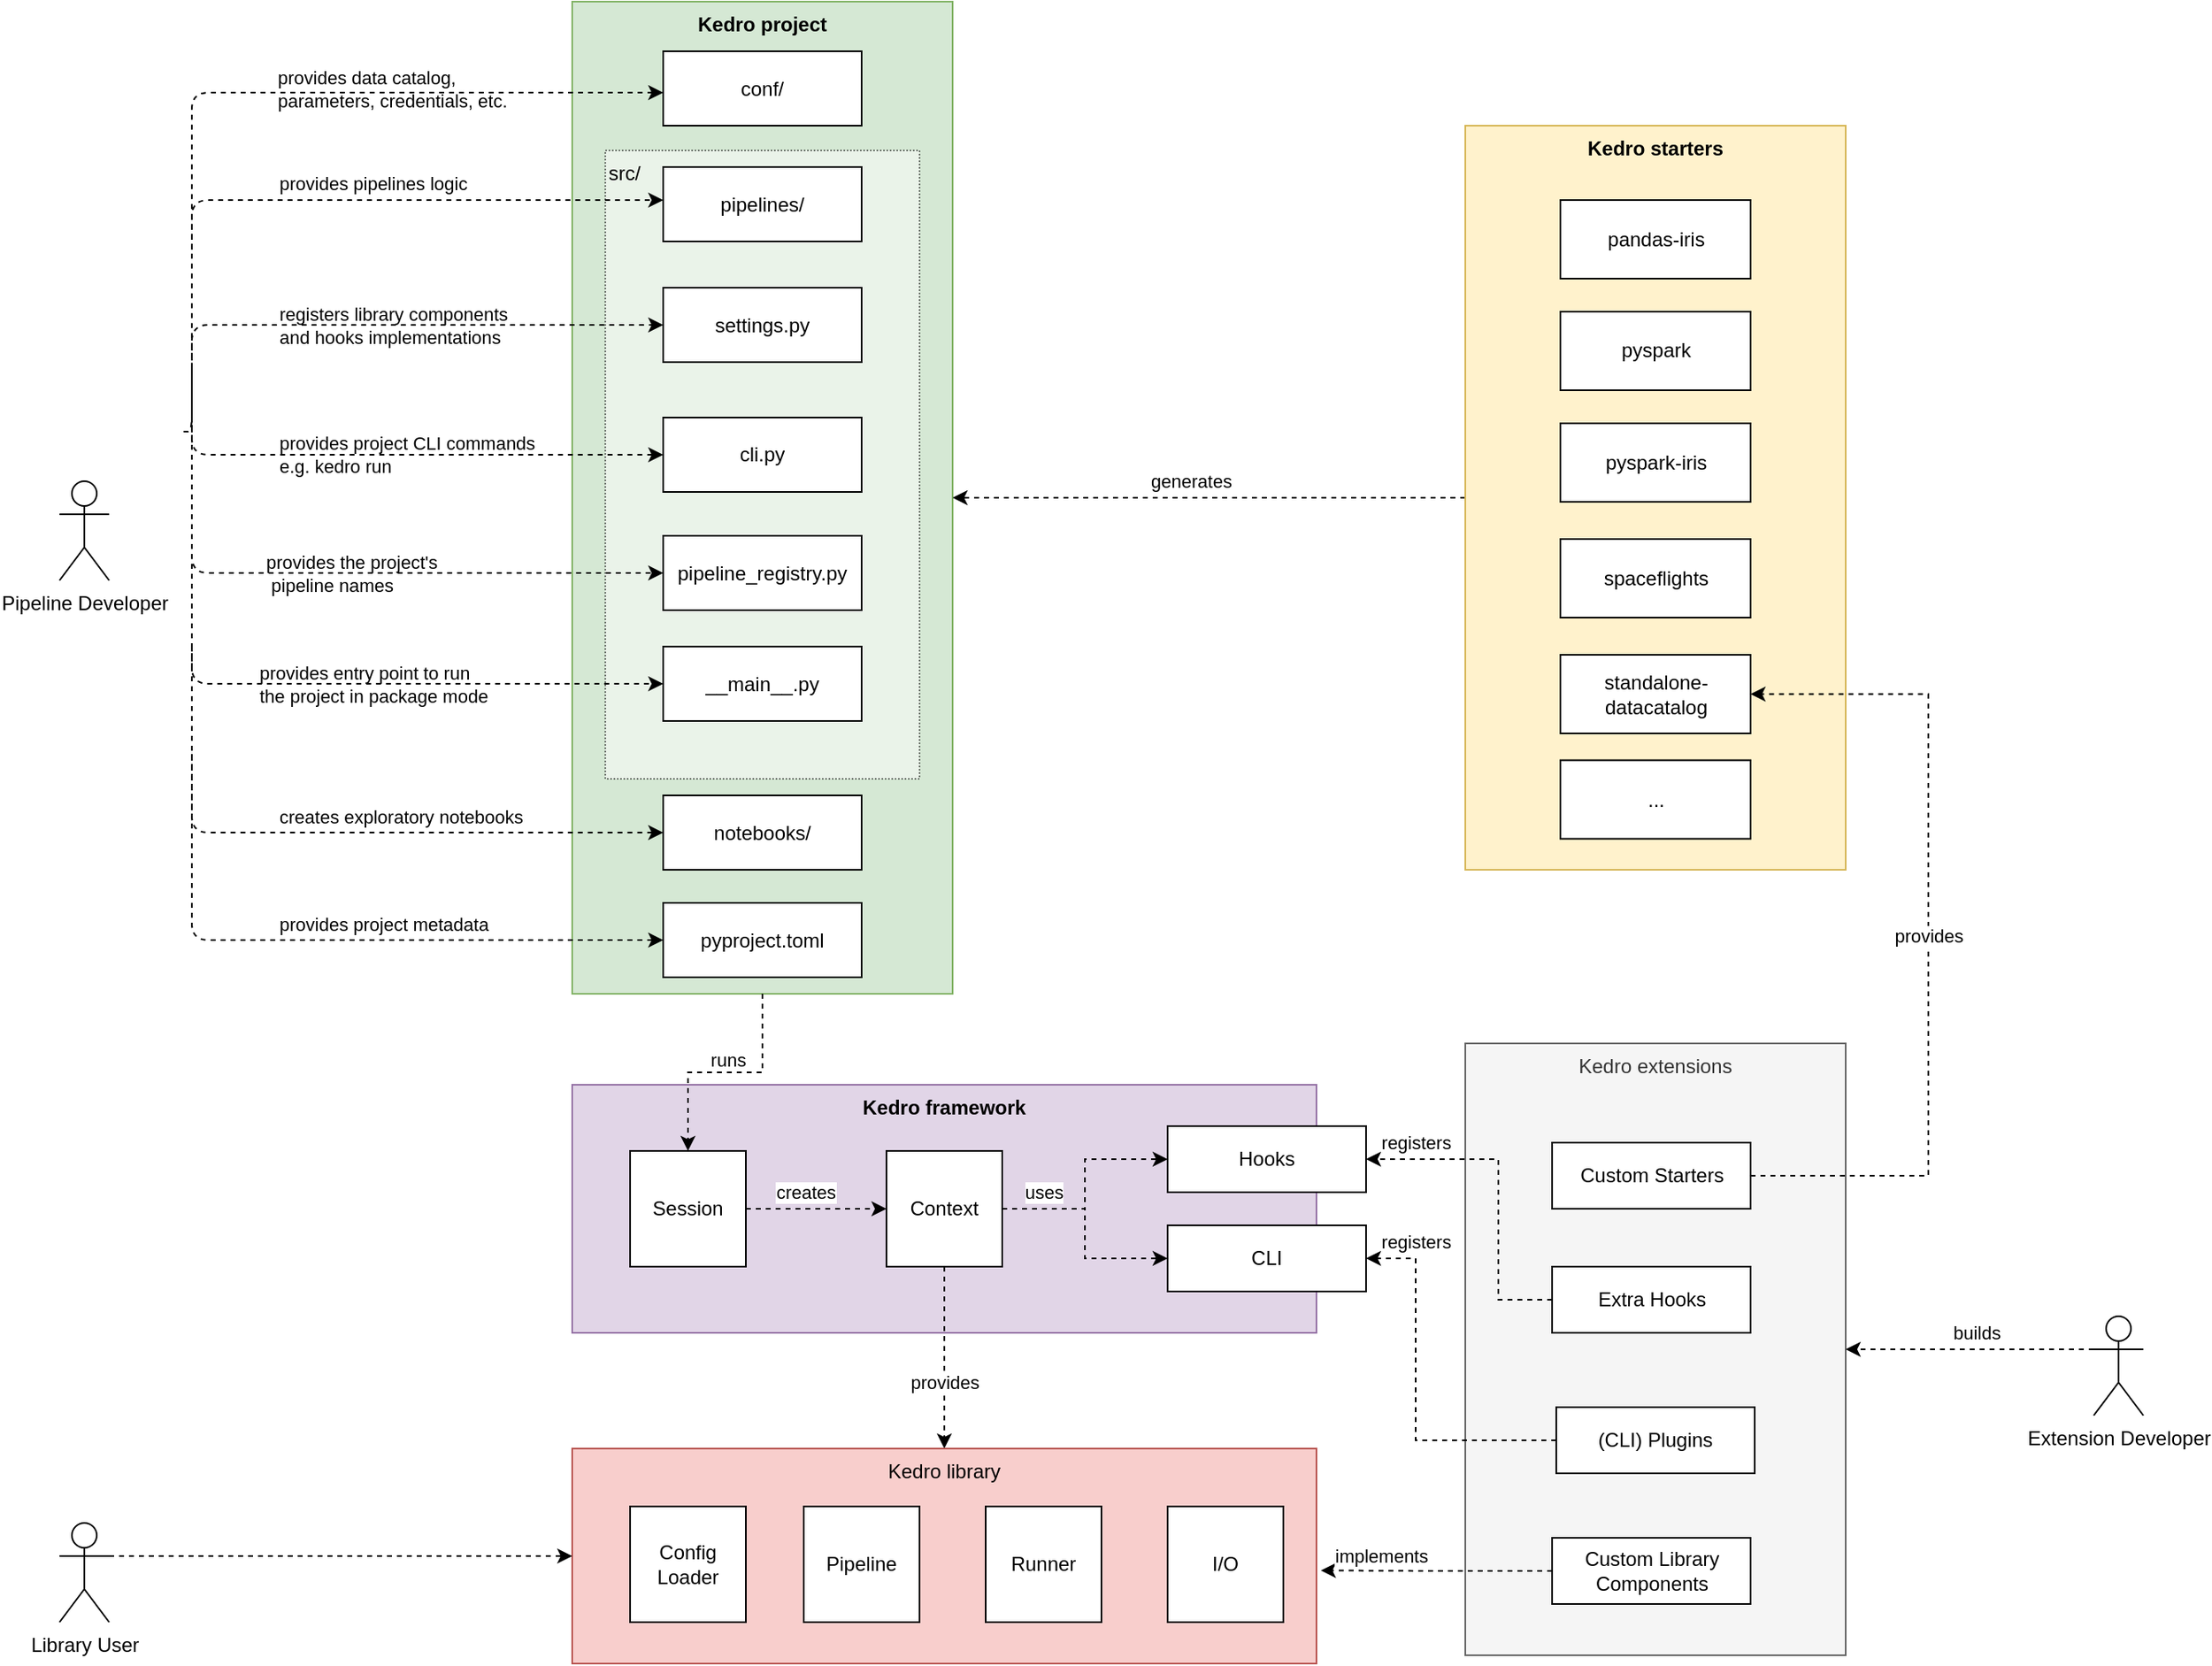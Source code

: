 <mxfile version="21.6.7" type="device">
  <diagram id="lAR1TNdJkKldSFXk2R--" name="Page-1">
    <mxGraphModel dx="1816" dy="597" grid="1" gridSize="10" guides="1" tooltips="1" connect="1" arrows="1" fold="1" page="1" pageScale="1" pageWidth="850" pageHeight="1100" math="0" shadow="0">
      <root>
        <mxCell id="0" />
        <mxCell id="1" parent="0" />
        <mxCell id="sW6pIuucetsD1QFtk8Oz-4" value="&lt;b&gt;Kedro project&lt;/b&gt;" style="rounded=0;whiteSpace=wrap;html=1;verticalAlign=top;fillColor=#d5e8d4;strokeColor=#82b366;" parent="1" vertex="1">
          <mxGeometry x="20" y="10" width="230" height="600" as="geometry" />
        </mxCell>
        <mxCell id="h_zvmKvXXmHW6Jpc9vYN-2" value="src/" style="rounded=0;whiteSpace=wrap;html=1;dashed=1;dashPattern=1 1;verticalAlign=top;align=left;labelBackgroundColor=none;opacity=50;" parent="1" vertex="1">
          <mxGeometry x="40" y="100" width="190" height="380" as="geometry" />
        </mxCell>
        <mxCell id="sW6pIuucetsD1QFtk8Oz-17" value="&lt;b&gt;Kedro framework&lt;/b&gt;" style="rounded=0;whiteSpace=wrap;html=1;verticalAlign=top;fillColor=#e1d5e7;strokeColor=#9673a6;" parent="1" vertex="1">
          <mxGeometry x="20" y="665" width="450" height="150" as="geometry" />
        </mxCell>
        <mxCell id="sW6pIuucetsD1QFtk8Oz-1" value="Pipeline Developer" style="shape=umlActor;verticalLabelPosition=bottom;verticalAlign=top;html=1;outlineConnect=0;" parent="1" vertex="1">
          <mxGeometry x="-290" y="300" width="30" height="60" as="geometry" />
        </mxCell>
        <mxCell id="8BOP4LQhE6iUcxmmY-iy-33" style="edgeStyle=orthogonalEdgeStyle;rounded=0;orthogonalLoop=1;jettySize=auto;html=1;exitX=0.5;exitY=1;exitDx=0;exitDy=0;entryX=0.5;entryY=0;entryDx=0;entryDy=0;dashed=1;" parent="1" source="sW6pIuucetsD1QFtk8Oz-4" target="sW6pIuucetsD1QFtk8Oz-23" edge="1">
          <mxGeometry relative="1" as="geometry" />
        </mxCell>
        <mxCell id="8BOP4LQhE6iUcxmmY-iy-34" value="runs" style="edgeLabel;html=1;align=center;verticalAlign=middle;resizable=0;points=[];" parent="8BOP4LQhE6iUcxmmY-iy-33" vertex="1" connectable="0">
          <mxGeometry x="-0.015" y="2" relative="1" as="geometry">
            <mxPoint y="-9.47" as="offset" />
          </mxGeometry>
        </mxCell>
        <mxCell id="sW6pIuucetsD1QFtk8Oz-5" value="conf/" style="rounded=0;whiteSpace=wrap;html=1;" parent="1" vertex="1">
          <mxGeometry x="75" y="40" width="120" height="45" as="geometry" />
        </mxCell>
        <mxCell id="sW6pIuucetsD1QFtk8Oz-15" style="edgeStyle=orthogonalEdgeStyle;rounded=0;orthogonalLoop=1;jettySize=auto;html=1;exitX=0;exitY=0.5;exitDx=0;exitDy=0;dashed=1;" parent="1" source="sW6pIuucetsD1QFtk8Oz-9" target="sW6pIuucetsD1QFtk8Oz-4" edge="1">
          <mxGeometry relative="1" as="geometry" />
        </mxCell>
        <mxCell id="sW6pIuucetsD1QFtk8Oz-16" value="generates" style="edgeLabel;html=1;align=center;verticalAlign=middle;resizable=0;points=[];" parent="sW6pIuucetsD1QFtk8Oz-15" vertex="1" connectable="0">
          <mxGeometry x="0.22" y="-1" relative="1" as="geometry">
            <mxPoint x="23" y="-9" as="offset" />
          </mxGeometry>
        </mxCell>
        <mxCell id="sW6pIuucetsD1QFtk8Oz-9" value="&lt;b&gt;Kedro starters&lt;/b&gt;" style="rounded=0;whiteSpace=wrap;html=1;verticalAlign=top;fillColor=#fff2cc;strokeColor=#d6b656;" parent="1" vertex="1">
          <mxGeometry x="560" y="85" width="230" height="450" as="geometry" />
        </mxCell>
        <mxCell id="sW6pIuucetsD1QFtk8Oz-10" value="pandas-iris" style="rounded=0;whiteSpace=wrap;html=1;" parent="1" vertex="1">
          <mxGeometry x="617.5" y="130" width="115" height="47.5" as="geometry" />
        </mxCell>
        <mxCell id="sW6pIuucetsD1QFtk8Oz-63" style="edgeStyle=orthogonalEdgeStyle;rounded=0;orthogonalLoop=1;jettySize=auto;html=1;exitX=0.5;exitY=1;exitDx=0;exitDy=0;dashed=1;" parent="1" source="sW6pIuucetsD1QFtk8Oz-21" target="sW6pIuucetsD1QFtk8Oz-29" edge="1">
          <mxGeometry relative="1" as="geometry" />
        </mxCell>
        <mxCell id="8BOP4LQhE6iUcxmmY-iy-37" style="edgeStyle=orthogonalEdgeStyle;rounded=0;orthogonalLoop=1;jettySize=auto;html=1;exitX=1;exitY=0.5;exitDx=0;exitDy=0;entryX=0;entryY=0.5;entryDx=0;entryDy=0;dashed=1;" parent="1" source="sW6pIuucetsD1QFtk8Oz-21" target="sW6pIuucetsD1QFtk8Oz-39" edge="1">
          <mxGeometry relative="1" as="geometry" />
        </mxCell>
        <mxCell id="8BOP4LQhE6iUcxmmY-iy-40" style="edgeStyle=orthogonalEdgeStyle;rounded=0;orthogonalLoop=1;jettySize=auto;html=1;exitX=1;exitY=0.5;exitDx=0;exitDy=0;entryX=0;entryY=0.5;entryDx=0;entryDy=0;dashed=1;" parent="1" source="sW6pIuucetsD1QFtk8Oz-21" target="sW6pIuucetsD1QFtk8Oz-38" edge="1">
          <mxGeometry relative="1" as="geometry" />
        </mxCell>
        <mxCell id="8BOP4LQhE6iUcxmmY-iy-41" value="uses" style="edgeLabel;html=1;align=center;verticalAlign=middle;resizable=0;points=[];" parent="8BOP4LQhE6iUcxmmY-iy-40" vertex="1" connectable="0">
          <mxGeometry x="-0.606" relative="1" as="geometry">
            <mxPoint x="-0.88" y="-10.03" as="offset" />
          </mxGeometry>
        </mxCell>
        <mxCell id="sW6pIuucetsD1QFtk8Oz-21" value="Context" style="whiteSpace=wrap;html=1;aspect=fixed;" parent="1" vertex="1">
          <mxGeometry x="210" y="705" width="70" height="70" as="geometry" />
        </mxCell>
        <mxCell id="8BOP4LQhE6iUcxmmY-iy-35" style="edgeStyle=orthogonalEdgeStyle;rounded=0;orthogonalLoop=1;jettySize=auto;html=1;exitX=1;exitY=0.5;exitDx=0;exitDy=0;dashed=1;" parent="1" source="sW6pIuucetsD1QFtk8Oz-23" target="sW6pIuucetsD1QFtk8Oz-21" edge="1">
          <mxGeometry relative="1" as="geometry" />
        </mxCell>
        <mxCell id="8BOP4LQhE6iUcxmmY-iy-36" value="creates" style="edgeLabel;html=1;align=center;verticalAlign=middle;resizable=0;points=[];" parent="8BOP4LQhE6iUcxmmY-iy-35" vertex="1" connectable="0">
          <mxGeometry x="-0.183" relative="1" as="geometry">
            <mxPoint x="0.88" y="-10" as="offset" />
          </mxGeometry>
        </mxCell>
        <mxCell id="sW6pIuucetsD1QFtk8Oz-23" value="Session" style="whiteSpace=wrap;html=1;aspect=fixed;" parent="1" vertex="1">
          <mxGeometry x="55" y="705" width="70" height="70" as="geometry" />
        </mxCell>
        <mxCell id="sW6pIuucetsD1QFtk8Oz-29" value="Kedro library" style="rounded=0;whiteSpace=wrap;html=1;verticalAlign=top;fillColor=#f8cecc;strokeColor=#b85450;" parent="1" vertex="1">
          <mxGeometry x="20" y="885" width="450" height="130" as="geometry" />
        </mxCell>
        <mxCell id="sW6pIuucetsD1QFtk8Oz-33" value="Config&lt;br&gt;Loader" style="whiteSpace=wrap;html=1;aspect=fixed;" parent="1" vertex="1">
          <mxGeometry x="55" y="920" width="70" height="70" as="geometry" />
        </mxCell>
        <mxCell id="sW6pIuucetsD1QFtk8Oz-34" value="Pipeline" style="whiteSpace=wrap;html=1;aspect=fixed;" parent="1" vertex="1">
          <mxGeometry x="160" y="920" width="70" height="70" as="geometry" />
        </mxCell>
        <mxCell id="sW6pIuucetsD1QFtk8Oz-36" value="Runner" style="whiteSpace=wrap;html=1;aspect=fixed;" parent="1" vertex="1">
          <mxGeometry x="270" y="920" width="70" height="70" as="geometry" />
        </mxCell>
        <mxCell id="sW6pIuucetsD1QFtk8Oz-37" value="I/O" style="whiteSpace=wrap;html=1;aspect=fixed;" parent="1" vertex="1">
          <mxGeometry x="380" y="920" width="70" height="70" as="geometry" />
        </mxCell>
        <mxCell id="sW6pIuucetsD1QFtk8Oz-38" value="CLI" style="rounded=0;whiteSpace=wrap;html=1;" parent="1" vertex="1">
          <mxGeometry x="380" y="750" width="120" height="40" as="geometry" />
        </mxCell>
        <mxCell id="sW6pIuucetsD1QFtk8Oz-39" value="Hooks" style="rounded=0;whiteSpace=wrap;html=1;" parent="1" vertex="1">
          <mxGeometry x="380" y="690" width="120" height="40" as="geometry" />
        </mxCell>
        <mxCell id="sW6pIuucetsD1QFtk8Oz-43" value="Kedro extensions" style="rounded=0;whiteSpace=wrap;html=1;verticalAlign=top;fillColor=#f5f5f5;strokeColor=#666666;fontColor=#333333;" parent="1" vertex="1">
          <mxGeometry x="560" y="640" width="230" height="370" as="geometry" />
        </mxCell>
        <mxCell id="8BOP4LQhE6iUcxmmY-iy-43" style="edgeStyle=orthogonalEdgeStyle;rounded=0;orthogonalLoop=1;jettySize=auto;html=1;exitX=0;exitY=0.5;exitDx=0;exitDy=0;entryX=1;entryY=0.5;entryDx=0;entryDy=0;dashed=1;" parent="1" source="sW6pIuucetsD1QFtk8Oz-44" target="sW6pIuucetsD1QFtk8Oz-38" edge="1">
          <mxGeometry relative="1" as="geometry">
            <Array as="points">
              <mxPoint x="530" y="880" />
              <mxPoint x="530" y="770" />
            </Array>
          </mxGeometry>
        </mxCell>
        <mxCell id="sW6pIuucetsD1QFtk8Oz-44" value="(CLI) Plugins" style="rounded=0;whiteSpace=wrap;html=1;" parent="1" vertex="1">
          <mxGeometry x="615" y="860" width="120" height="40" as="geometry" />
        </mxCell>
        <mxCell id="8BOP4LQhE6iUcxmmY-iy-49" style="edgeStyle=orthogonalEdgeStyle;rounded=0;orthogonalLoop=1;jettySize=auto;html=1;exitX=0;exitY=0.5;exitDx=0;exitDy=0;entryX=1;entryY=0.5;entryDx=0;entryDy=0;dashed=1;" parent="1" source="sW6pIuucetsD1QFtk8Oz-45" target="sW6pIuucetsD1QFtk8Oz-39" edge="1">
          <mxGeometry relative="1" as="geometry">
            <Array as="points">
              <mxPoint x="580" y="795" />
              <mxPoint x="580" y="710" />
            </Array>
          </mxGeometry>
        </mxCell>
        <mxCell id="sW6pIuucetsD1QFtk8Oz-45" value="Extra Hooks" style="rounded=0;whiteSpace=wrap;html=1;" parent="1" vertex="1">
          <mxGeometry x="612.5" y="775" width="120" height="40" as="geometry" />
        </mxCell>
        <mxCell id="8BOP4LQhE6iUcxmmY-iy-47" style="edgeStyle=orthogonalEdgeStyle;rounded=0;orthogonalLoop=1;jettySize=auto;html=1;exitX=0;exitY=0.5;exitDx=0;exitDy=0;entryX=1.006;entryY=0.567;entryDx=0;entryDy=0;entryPerimeter=0;dashed=1;" parent="1" source="sW6pIuucetsD1QFtk8Oz-46" target="sW6pIuucetsD1QFtk8Oz-29" edge="1">
          <mxGeometry relative="1" as="geometry" />
        </mxCell>
        <mxCell id="8BOP4LQhE6iUcxmmY-iy-48" value="implements" style="edgeLabel;html=1;align=center;verticalAlign=middle;resizable=0;points=[];" parent="8BOP4LQhE6iUcxmmY-iy-47" vertex="1" connectable="0">
          <mxGeometry x="0.483" y="-2" relative="1" as="geometry">
            <mxPoint y="-6.64" as="offset" />
          </mxGeometry>
        </mxCell>
        <mxCell id="sW6pIuucetsD1QFtk8Oz-46" value="Custom Library Components" style="rounded=0;whiteSpace=wrap;html=1;" parent="1" vertex="1">
          <mxGeometry x="612.5" y="939" width="120" height="40" as="geometry" />
        </mxCell>
        <mxCell id="sW6pIuucetsD1QFtk8Oz-66" value="provides" style="edgeLabel;html=1;align=center;verticalAlign=middle;resizable=0;points=[];" parent="1" vertex="1" connectable="0">
          <mxGeometry x="245" y="845" as="geometry" />
        </mxCell>
        <mxCell id="8BOP4LQhE6iUcxmmY-iy-3" value="settings.py" style="rounded=0;whiteSpace=wrap;html=1;" parent="1" vertex="1">
          <mxGeometry x="75" y="183" width="120" height="45" as="geometry" />
        </mxCell>
        <mxCell id="8BOP4LQhE6iUcxmmY-iy-4" value="pipelines/" style="rounded=0;whiteSpace=wrap;html=1;" parent="1" vertex="1">
          <mxGeometry x="75" y="110" width="120" height="45" as="geometry" />
        </mxCell>
        <mxCell id="8BOP4LQhE6iUcxmmY-iy-5" value="cli.py" style="rounded=0;whiteSpace=wrap;html=1;" parent="1" vertex="1">
          <mxGeometry x="75" y="261.5" width="120" height="45" as="geometry" />
        </mxCell>
        <mxCell id="8BOP4LQhE6iUcxmmY-iy-6" value="pyspark" style="rounded=0;whiteSpace=wrap;html=1;" parent="1" vertex="1">
          <mxGeometry x="617.5" y="197.5" width="115" height="47.5" as="geometry" />
        </mxCell>
        <mxCell id="8BOP4LQhE6iUcxmmY-iy-7" value="pyspark-iris" style="rounded=0;whiteSpace=wrap;html=1;" parent="1" vertex="1">
          <mxGeometry x="617.5" y="265" width="115" height="47.5" as="geometry" />
        </mxCell>
        <mxCell id="8BOP4LQhE6iUcxmmY-iy-8" value="spaceflights" style="rounded=0;whiteSpace=wrap;html=1;" parent="1" vertex="1">
          <mxGeometry x="617.5" y="335" width="115" height="47.5" as="geometry" />
        </mxCell>
        <mxCell id="8BOP4LQhE6iUcxmmY-iy-10" value="notebooks/" style="rounded=0;whiteSpace=wrap;html=1;" parent="1" vertex="1">
          <mxGeometry x="75" y="490" width="120" height="45" as="geometry" />
        </mxCell>
        <mxCell id="8BOP4LQhE6iUcxmmY-iy-11" value="pyproject.toml" style="rounded=0;whiteSpace=wrap;html=1;" parent="1" vertex="1">
          <mxGeometry x="75" y="555" width="120" height="45" as="geometry" />
        </mxCell>
        <mxCell id="8BOP4LQhE6iUcxmmY-iy-12" value="standalone-datacatalog" style="rounded=0;whiteSpace=wrap;html=1;" parent="1" vertex="1">
          <mxGeometry x="617.5" y="405" width="115" height="47.5" as="geometry" />
        </mxCell>
        <mxCell id="8BOP4LQhE6iUcxmmY-iy-13" value="" style="endArrow=classic;html=1;dashed=1;edgeStyle=orthogonalEdgeStyle;" parent="1" edge="1">
          <mxGeometry width="50" height="50" relative="1" as="geometry">
            <mxPoint x="-215" y="270" as="sourcePoint" />
            <mxPoint x="75" y="65" as="targetPoint" />
            <Array as="points">
              <mxPoint x="-210" y="270" />
              <mxPoint x="-210" y="65" />
            </Array>
          </mxGeometry>
        </mxCell>
        <mxCell id="8BOP4LQhE6iUcxmmY-iy-14" value="provides data catalog,&lt;br&gt;parameters, credentials, etc." style="edgeLabel;html=1;align=left;verticalAlign=middle;resizable=0;points=[];labelBackgroundColor=none;" parent="8BOP4LQhE6iUcxmmY-iy-13" vertex="1" connectable="0">
          <mxGeometry x="-0.204" y="3" relative="1" as="geometry">
            <mxPoint x="53" y="-15" as="offset" />
          </mxGeometry>
        </mxCell>
        <mxCell id="8BOP4LQhE6iUcxmmY-iy-15" value="" style="endArrow=classic;html=1;dashed=1;entryX=0;entryY=0.5;entryDx=0;entryDy=0;edgeStyle=orthogonalEdgeStyle;" parent="1" target="8BOP4LQhE6iUcxmmY-iy-3" edge="1">
          <mxGeometry width="50" height="50" relative="1" as="geometry">
            <mxPoint x="-210" y="293" as="sourcePoint" />
            <mxPoint x="85" y="148" as="targetPoint" />
            <Array as="points">
              <mxPoint x="-210" y="205" />
            </Array>
          </mxGeometry>
        </mxCell>
        <mxCell id="8BOP4LQhE6iUcxmmY-iy-16" value="registers library components&lt;br&gt;and hooks implementations" style="edgeLabel;html=1;align=left;verticalAlign=middle;resizable=0;points=[];labelBackgroundColor=none;" parent="8BOP4LQhE6iUcxmmY-iy-15" vertex="1" connectable="0">
          <mxGeometry x="-0.204" y="3" relative="1" as="geometry">
            <mxPoint x="-10" y="3" as="offset" />
          </mxGeometry>
        </mxCell>
        <mxCell id="8BOP4LQhE6iUcxmmY-iy-19" value="" style="endArrow=classic;html=1;dashed=1;entryX=0;entryY=0.5;entryDx=0;entryDy=0;edgeStyle=orthogonalEdgeStyle;" parent="1" edge="1">
          <mxGeometry width="50" height="50" relative="1" as="geometry">
            <mxPoint x="-210" y="160" as="sourcePoint" />
            <mxPoint x="75" y="130.03" as="targetPoint" />
            <Array as="points">
              <mxPoint x="-210" y="130" />
            </Array>
          </mxGeometry>
        </mxCell>
        <mxCell id="8BOP4LQhE6iUcxmmY-iy-20" value="provides pipelines logic" style="edgeLabel;html=1;align=left;verticalAlign=middle;resizable=0;points=[];" parent="8BOP4LQhE6iUcxmmY-iy-19" vertex="1" connectable="0">
          <mxGeometry x="-0.204" y="3" relative="1" as="geometry">
            <mxPoint x="-45" y="-7" as="offset" />
          </mxGeometry>
        </mxCell>
        <mxCell id="8BOP4LQhE6iUcxmmY-iy-21" value="" style="endArrow=classic;html=1;dashed=1;entryX=0;entryY=0.5;entryDx=0;entryDy=0;edgeStyle=orthogonalEdgeStyle;" parent="1" target="8BOP4LQhE6iUcxmmY-iy-5" edge="1">
          <mxGeometry width="50" height="50" relative="1" as="geometry">
            <mxPoint x="-210" y="231.5" as="sourcePoint" />
            <mxPoint x="85" y="221.53" as="targetPoint" />
            <Array as="points">
              <mxPoint x="-210" y="284.5" />
            </Array>
          </mxGeometry>
        </mxCell>
        <mxCell id="8BOP4LQhE6iUcxmmY-iy-22" value="provides project&amp;nbsp;CLI commands&lt;br&gt;e.g. kedro run" style="edgeLabel;html=1;align=left;verticalAlign=middle;resizable=0;points=[];labelBackgroundColor=none;" parent="8BOP4LQhE6iUcxmmY-iy-21" vertex="1" connectable="0">
          <mxGeometry x="-0.204" y="3" relative="1" as="geometry">
            <mxPoint x="-31" y="3" as="offset" />
          </mxGeometry>
        </mxCell>
        <mxCell id="8BOP4LQhE6iUcxmmY-iy-23" value="" style="endArrow=classic;html=1;dashed=1;entryX=0;entryY=0.5;entryDx=0;entryDy=0;edgeStyle=orthogonalEdgeStyle;" parent="1" edge="1">
          <mxGeometry width="50" height="50" relative="1" as="geometry">
            <mxPoint x="-210" y="400" as="sourcePoint" />
            <mxPoint x="75" y="512.5" as="targetPoint" />
            <Array as="points">
              <mxPoint x="-210" y="513" />
            </Array>
          </mxGeometry>
        </mxCell>
        <mxCell id="8BOP4LQhE6iUcxmmY-iy-24" value="creates exploratory notebooks" style="edgeLabel;html=1;align=left;verticalAlign=middle;resizable=0;points=[];labelBackgroundColor=none;" parent="8BOP4LQhE6iUcxmmY-iy-23" vertex="1" connectable="0">
          <mxGeometry x="-0.204" y="3" relative="1" as="geometry">
            <mxPoint x="5" y="-7" as="offset" />
          </mxGeometry>
        </mxCell>
        <mxCell id="8BOP4LQhE6iUcxmmY-iy-25" value="" style="endArrow=classic;html=1;dashed=1;entryX=0;entryY=0.5;entryDx=0;entryDy=0;edgeStyle=orthogonalEdgeStyle;" parent="1" edge="1">
          <mxGeometry width="50" height="50" relative="1" as="geometry">
            <mxPoint x="-210" y="465" as="sourcePoint" />
            <mxPoint x="75" y="577.5" as="targetPoint" />
            <Array as="points">
              <mxPoint x="-210" y="578" />
            </Array>
          </mxGeometry>
        </mxCell>
        <mxCell id="8BOP4LQhE6iUcxmmY-iy-26" value="provides project metadata" style="edgeLabel;html=1;align=left;verticalAlign=middle;resizable=0;points=[];labelBackgroundColor=none;" parent="8BOP4LQhE6iUcxmmY-iy-25" vertex="1" connectable="0">
          <mxGeometry x="-0.204" y="3" relative="1" as="geometry">
            <mxPoint x="5" y="-7" as="offset" />
          </mxGeometry>
        </mxCell>
        <mxCell id="8BOP4LQhE6iUcxmmY-iy-51" value="provides" style="edgeStyle=orthogonalEdgeStyle;rounded=0;orthogonalLoop=1;jettySize=auto;html=1;exitX=1;exitY=0.5;exitDx=0;exitDy=0;entryX=1;entryY=0.5;entryDx=0;entryDy=0;dashed=1;" parent="1" source="8BOP4LQhE6iUcxmmY-iy-31" target="8BOP4LQhE6iUcxmmY-iy-12" edge="1">
          <mxGeometry relative="1" as="geometry">
            <Array as="points">
              <mxPoint x="840" y="720" />
              <mxPoint x="840" y="429" />
            </Array>
          </mxGeometry>
        </mxCell>
        <mxCell id="8BOP4LQhE6iUcxmmY-iy-31" value="Custom Starters" style="rounded=0;whiteSpace=wrap;html=1;" parent="1" vertex="1">
          <mxGeometry x="612.5" y="700" width="120" height="40" as="geometry" />
        </mxCell>
        <mxCell id="8BOP4LQhE6iUcxmmY-iy-45" value="registers" style="edgeLabel;html=1;align=center;verticalAlign=middle;resizable=0;points=[];" parent="1" vertex="1" connectable="0">
          <mxGeometry x="529.999" y="760" as="geometry" />
        </mxCell>
        <mxCell id="8BOP4LQhE6iUcxmmY-iy-52" style="edgeStyle=orthogonalEdgeStyle;rounded=0;orthogonalLoop=1;jettySize=auto;html=1;exitX=0;exitY=0.333;exitDx=0;exitDy=0;exitPerimeter=0;entryX=1;entryY=0.5;entryDx=0;entryDy=0;dashed=1;" parent="1" source="8BOP4LQhE6iUcxmmY-iy-46" target="sW6pIuucetsD1QFtk8Oz-43" edge="1">
          <mxGeometry relative="1" as="geometry" />
        </mxCell>
        <mxCell id="8BOP4LQhE6iUcxmmY-iy-53" value="builds" style="edgeLabel;html=1;align=center;verticalAlign=middle;resizable=0;points=[];" parent="8BOP4LQhE6iUcxmmY-iy-52" vertex="1" connectable="0">
          <mxGeometry x="-0.055" relative="1" as="geometry">
            <mxPoint y="-10" as="offset" />
          </mxGeometry>
        </mxCell>
        <mxCell id="8BOP4LQhE6iUcxmmY-iy-46" value="Extension Developer" style="shape=umlActor;verticalLabelPosition=bottom;verticalAlign=top;html=1;outlineConnect=0;" parent="1" vertex="1">
          <mxGeometry x="940" y="805" width="30" height="60" as="geometry" />
        </mxCell>
        <mxCell id="8BOP4LQhE6iUcxmmY-iy-50" value="registers" style="edgeLabel;html=1;align=center;verticalAlign=middle;resizable=0;points=[];" parent="1" vertex="1" connectable="0">
          <mxGeometry x="529.999" y="700" as="geometry" />
        </mxCell>
        <mxCell id="8BOP4LQhE6iUcxmmY-iy-57" style="edgeStyle=orthogonalEdgeStyle;rounded=0;orthogonalLoop=1;jettySize=auto;html=1;exitX=1;exitY=0.333;exitDx=0;exitDy=0;exitPerimeter=0;entryX=0;entryY=0.5;entryDx=0;entryDy=0;dashed=1;" parent="1" source="8BOP4LQhE6iUcxmmY-iy-55" target="sW6pIuucetsD1QFtk8Oz-29" edge="1">
          <mxGeometry relative="1" as="geometry" />
        </mxCell>
        <mxCell id="8BOP4LQhE6iUcxmmY-iy-55" value="Library User" style="shape=umlActor;verticalLabelPosition=bottom;verticalAlign=top;html=1;outlineConnect=0;" parent="1" vertex="1">
          <mxGeometry x="-290" y="930" width="30" height="60" as="geometry" />
        </mxCell>
        <mxCell id="h_zvmKvXXmHW6Jpc9vYN-1" value="..." style="rounded=0;whiteSpace=wrap;html=1;" parent="1" vertex="1">
          <mxGeometry x="617.5" y="468.75" width="115" height="47.5" as="geometry" />
        </mxCell>
        <mxCell id="h_zvmKvXXmHW6Jpc9vYN-6" value="__main__.py" style="rounded=0;whiteSpace=wrap;html=1;" parent="1" vertex="1">
          <mxGeometry x="75" y="400" width="120" height="45" as="geometry" />
        </mxCell>
        <mxCell id="h_zvmKvXXmHW6Jpc9vYN-7" value="" style="endArrow=classic;html=1;dashed=1;entryX=0;entryY=0.5;entryDx=0;entryDy=0;edgeStyle=orthogonalEdgeStyle;" parent="1" edge="1">
          <mxGeometry width="50" height="50" relative="1" as="geometry">
            <mxPoint x="-210" y="350" as="sourcePoint" />
            <mxPoint x="75" y="422.5" as="targetPoint" />
            <Array as="points">
              <mxPoint x="-210" y="423" />
            </Array>
          </mxGeometry>
        </mxCell>
        <mxCell id="h_zvmKvXXmHW6Jpc9vYN-8" value="provides entry point to run&lt;br&gt;the project in package mode" style="edgeLabel;html=1;align=left;verticalAlign=middle;resizable=0;points=[];labelBackgroundColor=none;" parent="h_zvmKvXXmHW6Jpc9vYN-7" vertex="1" connectable="0">
          <mxGeometry x="-0.204" y="3" relative="1" as="geometry">
            <mxPoint x="-31" y="3" as="offset" />
          </mxGeometry>
        </mxCell>
        <mxCell id="NNUITAlQQ4K4jJbgWuWx-1" value="pipeline_registry.py" style="rounded=0;whiteSpace=wrap;html=1;" parent="1" vertex="1">
          <mxGeometry x="75" y="333" width="120" height="45" as="geometry" />
        </mxCell>
        <mxCell id="NNUITAlQQ4K4jJbgWuWx-2" value="" style="endArrow=classic;html=1;dashed=1;entryX=0;entryY=0.5;entryDx=0;entryDy=0;edgeStyle=orthogonalEdgeStyle;" parent="1" edge="1">
          <mxGeometry width="50" height="50" relative="1" as="geometry">
            <mxPoint x="-210" y="290" as="sourcePoint" />
            <mxPoint x="75" y="355.5" as="targetPoint" />
            <Array as="points">
              <mxPoint x="-210" y="356" />
            </Array>
          </mxGeometry>
        </mxCell>
        <mxCell id="NNUITAlQQ4K4jJbgWuWx-3" value="provides the project&#39;s&lt;br&gt;&amp;nbsp;pipeline names" style="edgeLabel;html=1;align=left;verticalAlign=middle;resizable=0;points=[];labelBackgroundColor=none;" parent="NNUITAlQQ4K4jJbgWuWx-2" vertex="1" connectable="0">
          <mxGeometry x="-0.204" y="3" relative="1" as="geometry">
            <mxPoint x="-31" y="3" as="offset" />
          </mxGeometry>
        </mxCell>
      </root>
    </mxGraphModel>
  </diagram>
</mxfile>
